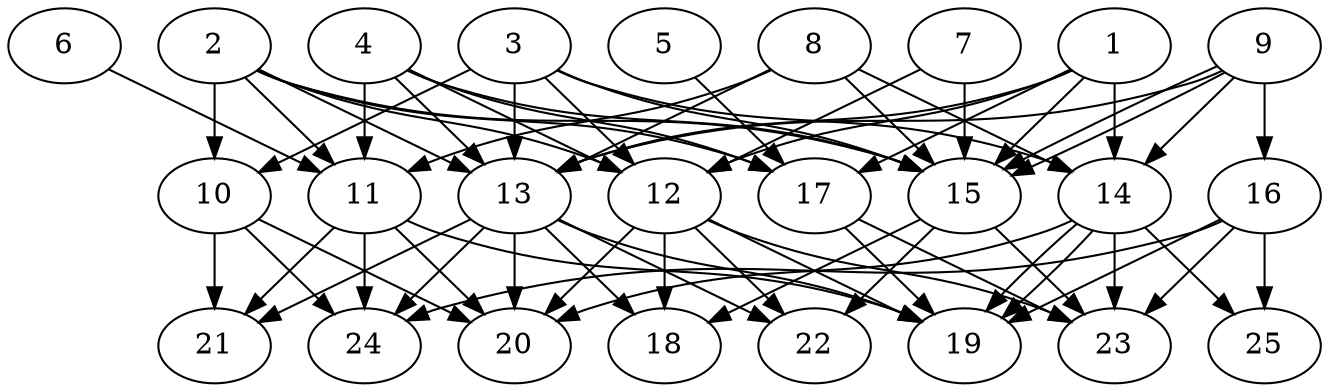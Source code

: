 // DAG automatically generated by daggen at Thu Oct  3 14:00:39 2019
// ./daggen --dot -n 25 --ccr 0.5 --fat 0.7 --regular 0.9 --density 0.9 --mindata 5242880 --maxdata 52428800 
digraph G {
  1 [size="86759424", alpha="0.00", expect_size="43379712"] 
  1 -> 12 [size ="43379712"]
  1 -> 13 [size ="43379712"]
  1 -> 14 [size ="43379712"]
  1 -> 15 [size ="43379712"]
  1 -> 17 [size ="43379712"]
  2 [size="24344576", alpha="0.04", expect_size="12172288"] 
  2 -> 10 [size ="12172288"]
  2 -> 11 [size ="12172288"]
  2 -> 12 [size ="12172288"]
  2 -> 13 [size ="12172288"]
  2 -> 15 [size ="12172288"]
  2 -> 17 [size ="12172288"]
  3 [size="29982720", alpha="0.17", expect_size="14991360"] 
  3 -> 10 [size ="14991360"]
  3 -> 12 [size ="14991360"]
  3 -> 13 [size ="14991360"]
  3 -> 14 [size ="14991360"]
  3 -> 15 [size ="14991360"]
  4 [size="52451328", alpha="0.06", expect_size="26225664"] 
  4 -> 11 [size ="26225664"]
  4 -> 12 [size ="26225664"]
  4 -> 13 [size ="26225664"]
  4 -> 15 [size ="26225664"]
  4 -> 17 [size ="26225664"]
  5 [size="13266944", alpha="0.02", expect_size="6633472"] 
  5 -> 17 [size ="6633472"]
  6 [size="36251648", alpha="0.03", expect_size="18125824"] 
  6 -> 11 [size ="18125824"]
  7 [size="22540288", alpha="0.07", expect_size="11270144"] 
  7 -> 12 [size ="11270144"]
  7 -> 15 [size ="11270144"]
  8 [size="13101056", alpha="0.19", expect_size="6550528"] 
  8 -> 11 [size ="6550528"]
  8 -> 13 [size ="6550528"]
  8 -> 14 [size ="6550528"]
  8 -> 15 [size ="6550528"]
  9 [size="41932800", alpha="0.05", expect_size="20966400"] 
  9 -> 13 [size ="20966400"]
  9 -> 14 [size ="20966400"]
  9 -> 15 [size ="20966400"]
  9 -> 15 [size ="20966400"]
  9 -> 16 [size ="20966400"]
  10 [size="30234624", alpha="0.12", expect_size="15117312"] 
  10 -> 20 [size ="15117312"]
  10 -> 21 [size ="15117312"]
  10 -> 24 [size ="15117312"]
  11 [size="90945536", alpha="0.20", expect_size="45472768"] 
  11 -> 19 [size ="45472768"]
  11 -> 20 [size ="45472768"]
  11 -> 21 [size ="45472768"]
  11 -> 24 [size ="45472768"]
  12 [size="91004928", alpha="0.15", expect_size="45502464"] 
  12 -> 18 [size ="45502464"]
  12 -> 19 [size ="45502464"]
  12 -> 20 [size ="45502464"]
  12 -> 22 [size ="45502464"]
  12 -> 23 [size ="45502464"]
  13 [size="13885440", alpha="0.03", expect_size="6942720"] 
  13 -> 18 [size ="6942720"]
  13 -> 19 [size ="6942720"]
  13 -> 20 [size ="6942720"]
  13 -> 21 [size ="6942720"]
  13 -> 22 [size ="6942720"]
  13 -> 24 [size ="6942720"]
  14 [size="94492672", alpha="0.08", expect_size="47246336"] 
  14 -> 19 [size ="47246336"]
  14 -> 19 [size ="47246336"]
  14 -> 20 [size ="47246336"]
  14 -> 23 [size ="47246336"]
  14 -> 25 [size ="47246336"]
  15 [size="29145088", alpha="0.07", expect_size="14572544"] 
  15 -> 18 [size ="14572544"]
  15 -> 22 [size ="14572544"]
  15 -> 23 [size ="14572544"]
  16 [size="37523456", alpha="0.20", expect_size="18761728"] 
  16 -> 19 [size ="18761728"]
  16 -> 23 [size ="18761728"]
  16 -> 24 [size ="18761728"]
  16 -> 25 [size ="18761728"]
  17 [size="51281920", alpha="0.12", expect_size="25640960"] 
  17 -> 19 [size ="25640960"]
  17 -> 23 [size ="25640960"]
  18 [size="83818496", alpha="0.01", expect_size="41909248"] 
  19 [size="80295936", alpha="0.11", expect_size="40147968"] 
  20 [size="11390976", alpha="0.20", expect_size="5695488"] 
  21 [size="69748736", alpha="0.05", expect_size="34874368"] 
  22 [size="68554752", alpha="0.13", expect_size="34277376"] 
  23 [size="42676224", alpha="0.05", expect_size="21338112"] 
  24 [size="55334912", alpha="0.06", expect_size="27667456"] 
  25 [size="91578368", alpha="0.08", expect_size="45789184"] 
}
